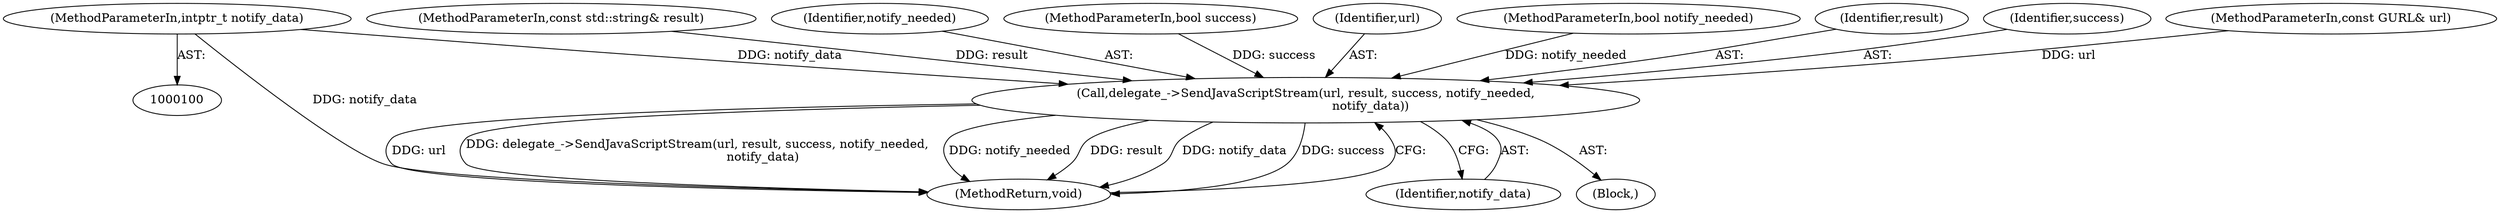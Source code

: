 digraph "1_Chrome_ea3d1d84be3d6f97bf50e76511c9e26af6895533_3@del" {
"1000105" [label="(MethodParameterIn,intptr_t notify_data)"];
"1000107" [label="(Call,delegate_->SendJavaScriptStream(url, result, success, notify_needed,\n                                  notify_data))"];
"1000102" [label="(MethodParameterIn,const std::string& result)"];
"1000105" [label="(MethodParameterIn,intptr_t notify_data)"];
"1000111" [label="(Identifier,notify_needed)"];
"1000107" [label="(Call,delegate_->SendJavaScriptStream(url, result, success, notify_needed,\n                                  notify_data))"];
"1000106" [label="(Block,)"];
"1000103" [label="(MethodParameterIn,bool success)"];
"1000108" [label="(Identifier,url)"];
"1000104" [label="(MethodParameterIn,bool notify_needed)"];
"1000113" [label="(MethodReturn,void)"];
"1000109" [label="(Identifier,result)"];
"1000112" [label="(Identifier,notify_data)"];
"1000110" [label="(Identifier,success)"];
"1000101" [label="(MethodParameterIn,const GURL& url)"];
"1000105" -> "1000100"  [label="AST: "];
"1000105" -> "1000113"  [label="DDG: notify_data"];
"1000105" -> "1000107"  [label="DDG: notify_data"];
"1000107" -> "1000106"  [label="AST: "];
"1000107" -> "1000112"  [label="CFG: "];
"1000108" -> "1000107"  [label="AST: "];
"1000109" -> "1000107"  [label="AST: "];
"1000110" -> "1000107"  [label="AST: "];
"1000111" -> "1000107"  [label="AST: "];
"1000112" -> "1000107"  [label="AST: "];
"1000113" -> "1000107"  [label="CFG: "];
"1000107" -> "1000113"  [label="DDG: url"];
"1000107" -> "1000113"  [label="DDG: delegate_->SendJavaScriptStream(url, result, success, notify_needed,\n                                  notify_data)"];
"1000107" -> "1000113"  [label="DDG: notify_needed"];
"1000107" -> "1000113"  [label="DDG: result"];
"1000107" -> "1000113"  [label="DDG: notify_data"];
"1000107" -> "1000113"  [label="DDG: success"];
"1000101" -> "1000107"  [label="DDG: url"];
"1000102" -> "1000107"  [label="DDG: result"];
"1000103" -> "1000107"  [label="DDG: success"];
"1000104" -> "1000107"  [label="DDG: notify_needed"];
}

